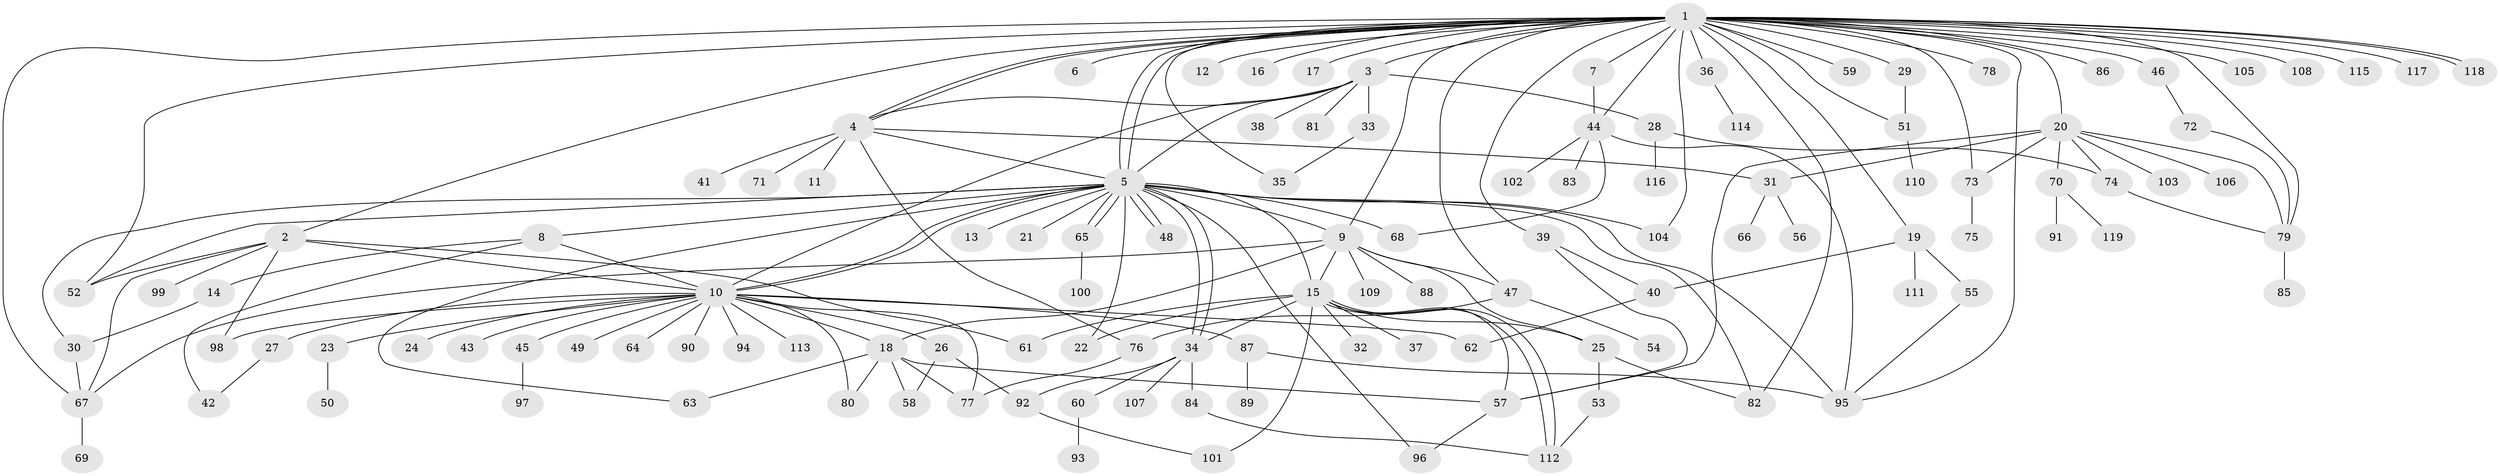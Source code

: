 // Generated by graph-tools (version 1.1) at 2025/49/03/09/25 03:49:56]
// undirected, 119 vertices, 181 edges
graph export_dot {
graph [start="1"]
  node [color=gray90,style=filled];
  1;
  2;
  3;
  4;
  5;
  6;
  7;
  8;
  9;
  10;
  11;
  12;
  13;
  14;
  15;
  16;
  17;
  18;
  19;
  20;
  21;
  22;
  23;
  24;
  25;
  26;
  27;
  28;
  29;
  30;
  31;
  32;
  33;
  34;
  35;
  36;
  37;
  38;
  39;
  40;
  41;
  42;
  43;
  44;
  45;
  46;
  47;
  48;
  49;
  50;
  51;
  52;
  53;
  54;
  55;
  56;
  57;
  58;
  59;
  60;
  61;
  62;
  63;
  64;
  65;
  66;
  67;
  68;
  69;
  70;
  71;
  72;
  73;
  74;
  75;
  76;
  77;
  78;
  79;
  80;
  81;
  82;
  83;
  84;
  85;
  86;
  87;
  88;
  89;
  90;
  91;
  92;
  93;
  94;
  95;
  96;
  97;
  98;
  99;
  100;
  101;
  102;
  103;
  104;
  105;
  106;
  107;
  108;
  109;
  110;
  111;
  112;
  113;
  114;
  115;
  116;
  117;
  118;
  119;
  1 -- 2;
  1 -- 3;
  1 -- 4;
  1 -- 4;
  1 -- 5;
  1 -- 5;
  1 -- 6;
  1 -- 7;
  1 -- 9;
  1 -- 12;
  1 -- 16;
  1 -- 17;
  1 -- 19;
  1 -- 20;
  1 -- 29;
  1 -- 35;
  1 -- 36;
  1 -- 39;
  1 -- 44;
  1 -- 46;
  1 -- 47;
  1 -- 51;
  1 -- 52;
  1 -- 59;
  1 -- 67;
  1 -- 73;
  1 -- 78;
  1 -- 79;
  1 -- 82;
  1 -- 86;
  1 -- 95;
  1 -- 104;
  1 -- 105;
  1 -- 108;
  1 -- 115;
  1 -- 117;
  1 -- 118;
  1 -- 118;
  2 -- 10;
  2 -- 52;
  2 -- 61;
  2 -- 67;
  2 -- 98;
  2 -- 99;
  3 -- 4;
  3 -- 5;
  3 -- 10;
  3 -- 28;
  3 -- 33;
  3 -- 38;
  3 -- 81;
  4 -- 5;
  4 -- 11;
  4 -- 31;
  4 -- 41;
  4 -- 71;
  4 -- 76;
  5 -- 8;
  5 -- 9;
  5 -- 10;
  5 -- 10;
  5 -- 13;
  5 -- 15;
  5 -- 21;
  5 -- 22;
  5 -- 30;
  5 -- 34;
  5 -- 34;
  5 -- 48;
  5 -- 48;
  5 -- 52;
  5 -- 63;
  5 -- 65;
  5 -- 65;
  5 -- 68;
  5 -- 82;
  5 -- 95;
  5 -- 96;
  5 -- 104;
  7 -- 44;
  8 -- 10;
  8 -- 14;
  8 -- 42;
  9 -- 15;
  9 -- 18;
  9 -- 25;
  9 -- 47;
  9 -- 67;
  9 -- 88;
  9 -- 109;
  10 -- 18;
  10 -- 23;
  10 -- 24;
  10 -- 26;
  10 -- 27;
  10 -- 43;
  10 -- 45;
  10 -- 49;
  10 -- 62;
  10 -- 64;
  10 -- 77;
  10 -- 80;
  10 -- 87;
  10 -- 90;
  10 -- 94;
  10 -- 98;
  10 -- 113;
  14 -- 30;
  15 -- 22;
  15 -- 25;
  15 -- 32;
  15 -- 34;
  15 -- 37;
  15 -- 57;
  15 -- 61;
  15 -- 101;
  15 -- 112;
  15 -- 112;
  18 -- 57;
  18 -- 58;
  18 -- 63;
  18 -- 77;
  18 -- 80;
  19 -- 40;
  19 -- 55;
  19 -- 111;
  20 -- 31;
  20 -- 57;
  20 -- 70;
  20 -- 73;
  20 -- 74;
  20 -- 79;
  20 -- 103;
  20 -- 106;
  23 -- 50;
  25 -- 53;
  25 -- 82;
  26 -- 58;
  26 -- 92;
  27 -- 42;
  28 -- 74;
  28 -- 116;
  29 -- 51;
  30 -- 67;
  31 -- 56;
  31 -- 66;
  33 -- 35;
  34 -- 60;
  34 -- 84;
  34 -- 92;
  34 -- 107;
  36 -- 114;
  39 -- 40;
  39 -- 57;
  40 -- 62;
  44 -- 68;
  44 -- 83;
  44 -- 95;
  44 -- 102;
  45 -- 97;
  46 -- 72;
  47 -- 54;
  47 -- 76;
  51 -- 110;
  53 -- 112;
  55 -- 95;
  57 -- 96;
  60 -- 93;
  65 -- 100;
  67 -- 69;
  70 -- 91;
  70 -- 119;
  72 -- 79;
  73 -- 75;
  74 -- 79;
  76 -- 77;
  79 -- 85;
  84 -- 112;
  87 -- 89;
  87 -- 95;
  92 -- 101;
}
